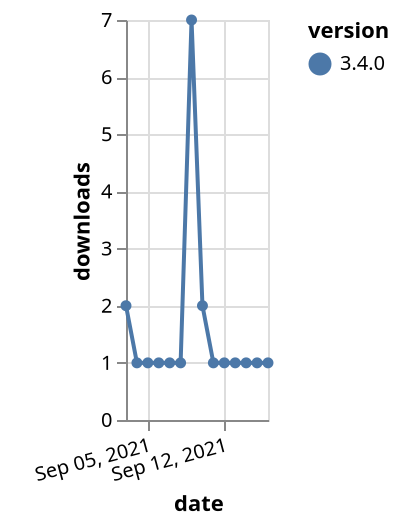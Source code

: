 {"$schema": "https://vega.github.io/schema/vega-lite/v5.json", "description": "A simple bar chart with embedded data.", "data": {"values": [{"date": "2021-09-03", "total": 491, "delta": 2, "version": "3.4.0"}, {"date": "2021-09-04", "total": 492, "delta": 1, "version": "3.4.0"}, {"date": "2021-09-05", "total": 493, "delta": 1, "version": "3.4.0"}, {"date": "2021-09-06", "total": 494, "delta": 1, "version": "3.4.0"}, {"date": "2021-09-07", "total": 495, "delta": 1, "version": "3.4.0"}, {"date": "2021-09-08", "total": 496, "delta": 1, "version": "3.4.0"}, {"date": "2021-09-09", "total": 503, "delta": 7, "version": "3.4.0"}, {"date": "2021-09-10", "total": 505, "delta": 2, "version": "3.4.0"}, {"date": "2021-09-11", "total": 506, "delta": 1, "version": "3.4.0"}, {"date": "2021-09-12", "total": 507, "delta": 1, "version": "3.4.0"}, {"date": "2021-09-13", "total": 508, "delta": 1, "version": "3.4.0"}, {"date": "2021-09-14", "total": 509, "delta": 1, "version": "3.4.0"}, {"date": "2021-09-15", "total": 510, "delta": 1, "version": "3.4.0"}, {"date": "2021-09-16", "total": 511, "delta": 1, "version": "3.4.0"}]}, "width": "container", "mark": {"type": "line", "point": {"filled": true}}, "encoding": {"x": {"field": "date", "type": "temporal", "timeUnit": "yearmonthdate", "title": "date", "axis": {"labelAngle": -15}}, "y": {"field": "delta", "type": "quantitative", "title": "downloads"}, "color": {"field": "version", "type": "nominal"}, "tooltip": {"field": "delta"}}}